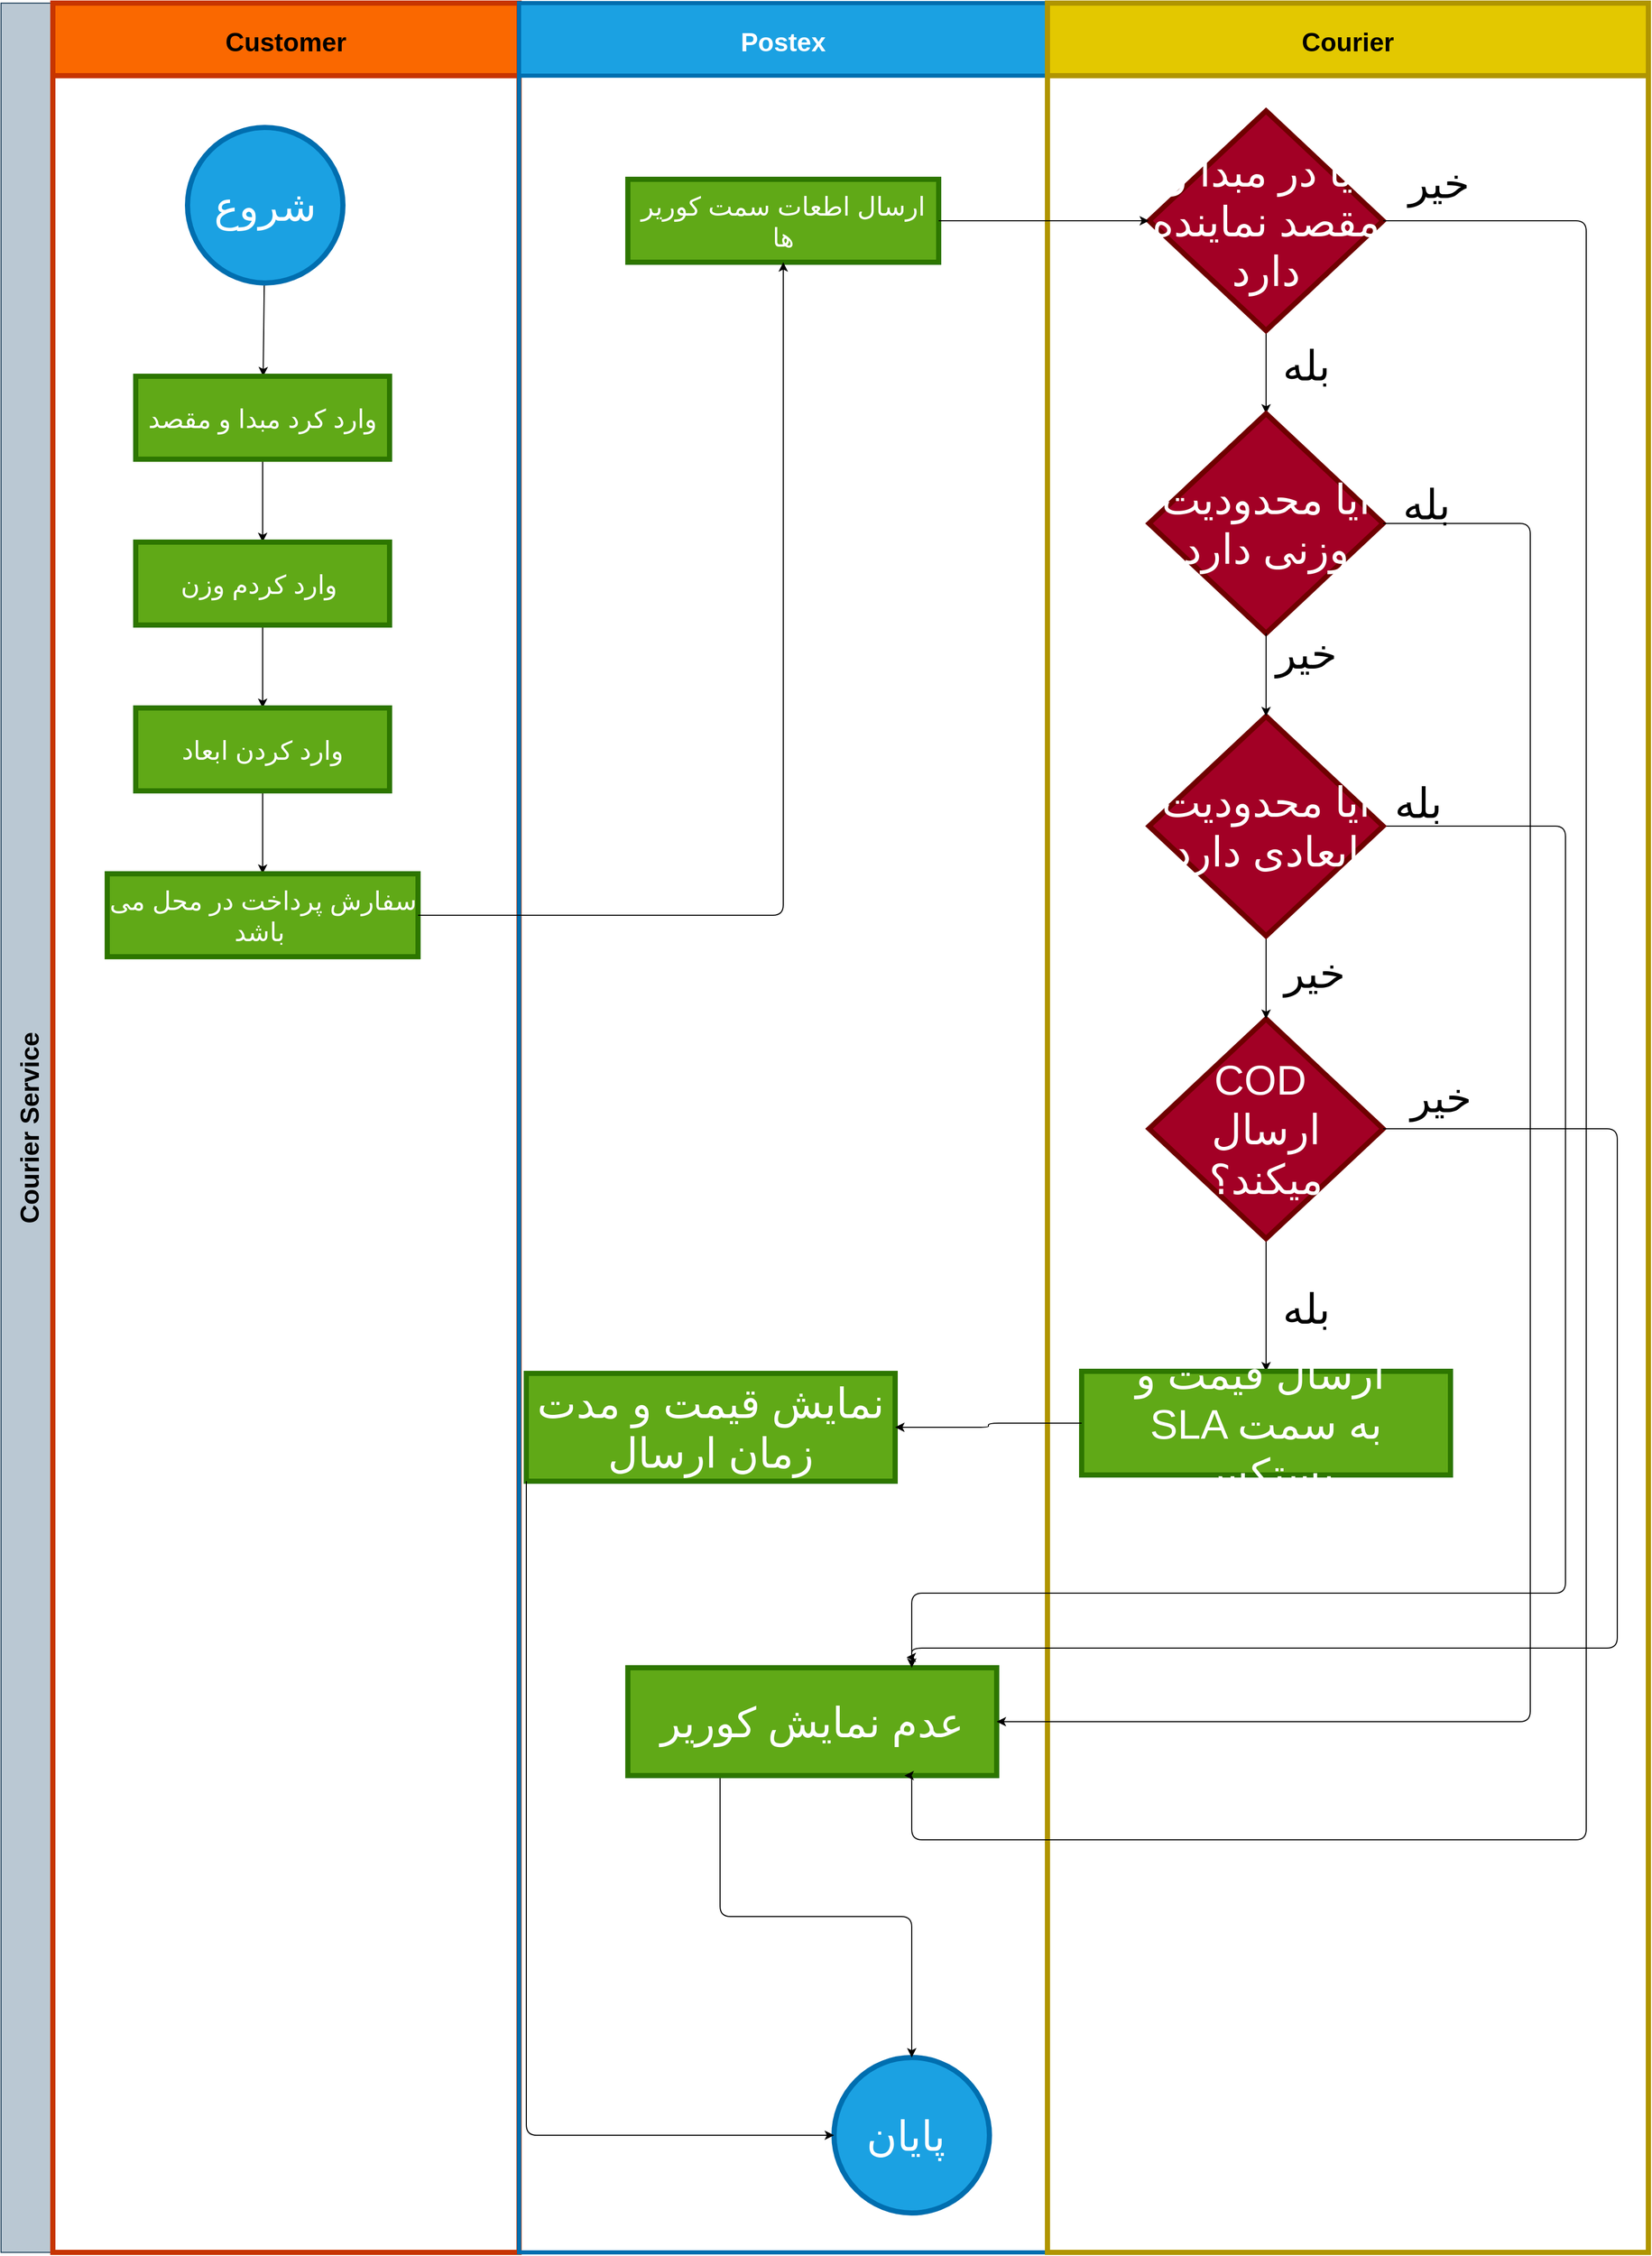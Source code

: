 <mxfile>
    <diagram id="o1mqyoOElbhxYFIYWolX" name="Page-1">
        <mxGraphModel dx="3347" dy="2590" grid="0" gridSize="10" guides="1" tooltips="1" connect="1" arrows="1" fold="1" page="1" pageScale="1" pageWidth="1654" pageHeight="2336" math="0" shadow="0">
            <root>
                <mxCell id="0"/>
                <mxCell id="1" parent="0"/>
                <mxCell id="6" value="Courier Service" style="swimlane;childLayout=stackLayout;resizeParent=1;resizeParentMax=0;startSize=50;horizontal=0;horizontalStack=1;fontFamily=Helvetica;fontSize=25;strokeColor=#23445d;fillColor=#bac8d3;" parent="1" vertex="1">
                    <mxGeometry x="50" y="34" width="1590" height="2170" as="geometry"/>
                </mxCell>
                <mxCell id="7" value="Customer" style="swimlane;startSize=70;fontFamily=Helvetica;fontSize=25;fontColor=#000000;strokeColor=#C73500;fillColor=#fa6800;strokeWidth=5;" parent="6" vertex="1">
                    <mxGeometry x="50" width="450" height="2170" as="geometry"/>
                </mxCell>
                <mxCell id="12" value="" style="edgeStyle=none;html=1;fontFamily=Helvetica;fontSize=40;fontColor=default;startSize=20;" parent="7" source="10" target="11" edge="1">
                    <mxGeometry relative="1" as="geometry"/>
                </mxCell>
                <mxCell id="10" value="&lt;font style=&quot;font-size: 40px&quot;&gt;شروع&lt;/font&gt;" style="ellipse;whiteSpace=wrap;html=1;aspect=fixed;fontFamily=Helvetica;fontSize=25;fontColor=#ffffff;startSize=20;strokeColor=#006EAF;strokeWidth=5;fillColor=#1ba1e2;" parent="7" vertex="1">
                    <mxGeometry x="130" y="120" width="150" height="150" as="geometry"/>
                </mxCell>
                <mxCell id="14" value="" style="edgeStyle=none;html=1;fontFamily=Helvetica;fontSize=40;fontColor=default;startSize=20;" parent="7" source="11" target="13" edge="1">
                    <mxGeometry relative="1" as="geometry"/>
                </mxCell>
                <mxCell id="11" value="وارد کرد مبدا و مقصد" style="whiteSpace=wrap;html=1;fontSize=25;fillColor=#60a917;strokeColor=#2D7600;fontColor=#ffffff;startSize=20;strokeWidth=5;" parent="7" vertex="1">
                    <mxGeometry x="80" y="360" width="245" height="80" as="geometry"/>
                </mxCell>
                <mxCell id="16" value="" style="edgeStyle=none;html=1;fontFamily=Helvetica;fontSize=40;fontColor=default;startSize=20;" parent="7" source="13" target="15" edge="1">
                    <mxGeometry relative="1" as="geometry"/>
                </mxCell>
                <mxCell id="13" value="وارد کردم وزن&amp;nbsp;" style="whiteSpace=wrap;html=1;fontSize=25;fillColor=#60a917;strokeColor=#2D7600;fontColor=#ffffff;startSize=20;strokeWidth=5;" parent="7" vertex="1">
                    <mxGeometry x="80" y="520" width="245" height="80" as="geometry"/>
                </mxCell>
                <mxCell id="18" value="" style="edgeStyle=orthogonalEdgeStyle;html=1;fontFamily=Helvetica;fontSize=40;fontColor=default;startSize=20;" parent="7" source="15" target="17" edge="1">
                    <mxGeometry relative="1" as="geometry"/>
                </mxCell>
                <mxCell id="15" value="وارد کردن ابعاد" style="whiteSpace=wrap;html=1;fontSize=25;fillColor=#60a917;strokeColor=#2D7600;fontColor=#ffffff;startSize=20;strokeWidth=5;" parent="7" vertex="1">
                    <mxGeometry x="80" y="680" width="245" height="80" as="geometry"/>
                </mxCell>
                <mxCell id="17" value="سفارش پرداخت در محل می باشد&amp;nbsp;" style="whiteSpace=wrap;html=1;fontSize=25;fillColor=#60a917;strokeColor=#2D7600;fontColor=#ffffff;startSize=20;strokeWidth=5;" parent="7" vertex="1">
                    <mxGeometry x="52.5" y="840" width="300" height="80" as="geometry"/>
                </mxCell>
                <mxCell id="8" value="Postex" style="swimlane;startSize=70;fontFamily=Helvetica;fontSize=25;strokeColor=#006EAF;fillColor=#1ba1e2;fontColor=#ffffff;strokeWidth=4;" parent="6" vertex="1">
                    <mxGeometry x="500" width="510" height="2170" as="geometry"/>
                </mxCell>
                <mxCell id="19" value="ارسال اطعات سمت کوریر ها" style="whiteSpace=wrap;html=1;fontSize=25;fillColor=#60a917;strokeColor=#2D7600;fontColor=#ffffff;startSize=20;strokeWidth=5;" parent="8" vertex="1">
                    <mxGeometry x="105" y="170" width="300" height="80" as="geometry"/>
                </mxCell>
                <mxCell id="51" value="نمایش قیمت و مدت زمان ارسال" style="whiteSpace=wrap;html=1;fontSize=40;fillColor=#60a917;strokeColor=#2D7600;fontColor=#ffffff;startSize=20;strokeWidth=5;" parent="8" vertex="1">
                    <mxGeometry x="7" y="1322" width="356" height="104" as="geometry"/>
                </mxCell>
                <mxCell id="28" value="&lt;font style=&quot;font-size: 40px&quot;&gt;پایان&amp;nbsp;&lt;/font&gt;" style="ellipse;whiteSpace=wrap;html=1;aspect=fixed;fontFamily=Helvetica;fontSize=25;fontColor=#ffffff;startSize=20;strokeColor=#006EAF;strokeWidth=5;fillColor=#1ba1e2;" parent="8" vertex="1">
                    <mxGeometry x="304" y="1982" width="150" height="150" as="geometry"/>
                </mxCell>
                <mxCell id="53" style="edgeStyle=orthogonalEdgeStyle;html=1;exitX=0;exitY=1;exitDx=0;exitDy=0;entryX=0;entryY=0.5;entryDx=0;entryDy=0;fontFamily=Helvetica;fontSize=40;fontColor=default;startSize=20;" parent="8" source="51" target="28" edge="1">
                    <mxGeometry relative="1" as="geometry"/>
                </mxCell>
                <mxCell id="56" style="edgeStyle=orthogonalEdgeStyle;html=1;exitX=0.25;exitY=1;exitDx=0;exitDy=0;" edge="1" parent="8" source="54" target="28">
                    <mxGeometry relative="1" as="geometry"/>
                </mxCell>
                <mxCell id="54" value="عدم نمایش کوریر" style="whiteSpace=wrap;html=1;fontSize=40;fillColor=#60a917;strokeColor=#2D7600;fontColor=#ffffff;startSize=20;strokeWidth=5;" vertex="1" parent="8">
                    <mxGeometry x="105" y="1606" width="356" height="104" as="geometry"/>
                </mxCell>
                <mxCell id="9" value="Courier" style="swimlane;startSize=70;fontFamily=Helvetica;fontSize=25;fontColor=#000000;strokeColor=#B09500;fillColor=#e3c800;strokeWidth=5;" parent="6" vertex="1">
                    <mxGeometry x="1010" width="580" height="2170" as="geometry"/>
                </mxCell>
                <mxCell id="34" value="" style="edgeStyle=orthogonalEdgeStyle;html=1;fontFamily=Helvetica;fontSize=40;fontColor=default;startSize=20;" parent="9" source="25" target="33" edge="1">
                    <mxGeometry relative="1" as="geometry"/>
                </mxCell>
                <mxCell id="25" value="آیا در مبدا و مقصد نماینده دارد" style="rhombus;whiteSpace=wrap;html=1;fontFamily=Helvetica;fontSize=40;fontColor=#ffffff;startSize=20;strokeColor=#6F0000;strokeWidth=5;fillColor=#a20025;" parent="9" vertex="1">
                    <mxGeometry x="98" y="104" width="226" height="212" as="geometry"/>
                </mxCell>
                <mxCell id="30" value="خیر" style="text;html=1;strokeColor=none;fillColor=none;align=center;verticalAlign=middle;whiteSpace=wrap;rounded=0;fontFamily=Helvetica;fontSize=40;fontColor=default;startSize=20;" parent="9" vertex="1">
                    <mxGeometry x="348" y="158" width="60" height="30" as="geometry"/>
                </mxCell>
                <mxCell id="33" value="آیا محدودیت وزنی دارد" style="rhombus;whiteSpace=wrap;html=1;fontFamily=Helvetica;fontSize=40;fontColor=#ffffff;startSize=20;strokeColor=#6F0000;strokeWidth=5;fillColor=#a20025;" parent="9" vertex="1">
                    <mxGeometry x="98" y="396" width="226" height="212" as="geometry"/>
                </mxCell>
                <mxCell id="35" value="بله" style="text;html=1;strokeColor=none;fillColor=none;align=center;verticalAlign=middle;whiteSpace=wrap;rounded=0;fontFamily=Helvetica;fontSize=40;fontColor=default;startSize=20;" parent="9" vertex="1">
                    <mxGeometry x="220" y="334" width="60" height="30" as="geometry"/>
                </mxCell>
                <mxCell id="39" value="بله" style="text;html=1;strokeColor=none;fillColor=none;align=center;verticalAlign=middle;whiteSpace=wrap;rounded=0;fontFamily=Helvetica;fontSize=40;fontColor=default;startSize=20;" parent="9" vertex="1">
                    <mxGeometry x="336" y="468" width="60" height="30" as="geometry"/>
                </mxCell>
                <mxCell id="40" value="خیر" style="text;html=1;strokeColor=none;fillColor=none;align=center;verticalAlign=middle;whiteSpace=wrap;rounded=0;fontFamily=Helvetica;fontSize=40;fontColor=default;startSize=20;" parent="9" vertex="1">
                    <mxGeometry x="220" y="612" width="60" height="30" as="geometry"/>
                </mxCell>
                <mxCell id="42" value="بله" style="text;html=1;strokeColor=none;fillColor=none;align=center;verticalAlign=middle;whiteSpace=wrap;rounded=0;fontFamily=Helvetica;fontSize=40;fontColor=default;startSize=20;" parent="9" vertex="1">
                    <mxGeometry x="328" y="756" width="60" height="30" as="geometry"/>
                </mxCell>
                <mxCell id="49" value="" style="edgeStyle=orthogonalEdgeStyle;html=1;fontFamily=Helvetica;fontSize=40;fontColor=default;startSize=20;" parent="9" source="43" target="48" edge="1">
                    <mxGeometry relative="1" as="geometry"/>
                </mxCell>
                <mxCell id="43" value="COD&amp;nbsp;&lt;br&gt;ارسال میکند؟" style="rhombus;whiteSpace=wrap;html=1;fontFamily=Helvetica;fontSize=40;fontColor=#ffffff;startSize=20;strokeColor=#6F0000;strokeWidth=5;fillColor=#a20025;" parent="9" vertex="1">
                    <mxGeometry x="98" y="980" width="226" height="212" as="geometry"/>
                </mxCell>
                <mxCell id="45" value="خیر" style="text;html=1;strokeColor=none;fillColor=none;align=center;verticalAlign=middle;whiteSpace=wrap;rounded=0;fontFamily=Helvetica;fontSize=40;fontColor=default;startSize=20;" parent="9" vertex="1">
                    <mxGeometry x="228" y="920" width="60" height="30" as="geometry"/>
                </mxCell>
                <mxCell id="47" value="خیر" style="text;html=1;strokeColor=none;fillColor=none;align=center;verticalAlign=middle;whiteSpace=wrap;rounded=0;fontFamily=Helvetica;fontSize=40;fontColor=default;startSize=20;" parent="9" vertex="1">
                    <mxGeometry x="350" y="1040" width="60" height="30" as="geometry"/>
                </mxCell>
                <mxCell id="48" value="ارسال قیمت و&amp;nbsp;&lt;br&gt;SLA به سمت پستکس" style="whiteSpace=wrap;html=1;fontSize=40;fillColor=#60a917;strokeColor=#2D7600;fontColor=#ffffff;startSize=20;strokeWidth=5;" parent="9" vertex="1">
                    <mxGeometry x="33" y="1320" width="356" height="100" as="geometry"/>
                </mxCell>
                <mxCell id="50" value="بله" style="text;html=1;strokeColor=none;fillColor=none;align=center;verticalAlign=middle;whiteSpace=wrap;rounded=0;fontFamily=Helvetica;fontSize=40;fontColor=default;startSize=20;" parent="9" vertex="1">
                    <mxGeometry x="220" y="1244" width="60" height="30" as="geometry"/>
                </mxCell>
                <mxCell id="20" value="" style="edgeStyle=orthogonalEdgeStyle;html=1;fontFamily=Helvetica;fontSize=40;fontColor=default;startSize=20;" parent="6" source="17" target="19" edge="1">
                    <mxGeometry relative="1" as="geometry"/>
                </mxCell>
                <mxCell id="22" value="" style="edgeStyle=orthogonalEdgeStyle;html=1;fontFamily=Helvetica;fontSize=40;fontColor=default;startSize=20;entryX=0;entryY=0.5;entryDx=0;entryDy=0;" parent="6" source="19" target="25" edge="1">
                    <mxGeometry relative="1" as="geometry">
                        <mxPoint x="1150" y="210" as="targetPoint"/>
                    </mxGeometry>
                </mxCell>
                <mxCell id="52" value="" style="edgeStyle=orthogonalEdgeStyle;html=1;fontFamily=Helvetica;fontSize=40;fontColor=default;startSize=20;" parent="6" source="48" target="51" edge="1">
                    <mxGeometry relative="1" as="geometry"/>
                </mxCell>
                <mxCell id="29" style="edgeStyle=orthogonalEdgeStyle;html=1;exitX=1;exitY=0.5;exitDx=0;exitDy=0;entryX=0.75;entryY=1;entryDx=0;entryDy=0;fontFamily=Helvetica;fontSize=40;fontColor=default;startSize=20;" parent="6" source="25" target="54" edge="1">
                    <mxGeometry relative="1" as="geometry">
                        <Array as="points">
                            <mxPoint x="1530" y="210"/>
                            <mxPoint x="1530" y="1772"/>
                            <mxPoint x="879" y="1772"/>
                            <mxPoint x="879" y="1710"/>
                        </Array>
                    </mxGeometry>
                </mxCell>
                <mxCell id="36" style="edgeStyle=orthogonalEdgeStyle;html=1;exitX=1;exitY=0.5;exitDx=0;exitDy=0;entryX=1;entryY=0.5;entryDx=0;entryDy=0;fontFamily=Helvetica;fontSize=40;fontColor=default;startSize=20;" parent="6" source="33" target="54" edge="1">
                    <mxGeometry relative="1" as="geometry">
                        <Array as="points">
                            <mxPoint x="1476" y="502"/>
                            <mxPoint x="1476" y="1658"/>
                        </Array>
                    </mxGeometry>
                </mxCell>
                <mxCell id="46" style="edgeStyle=orthogonalEdgeStyle;html=1;exitX=1;exitY=0.5;exitDx=0;exitDy=0;fontFamily=Helvetica;fontSize=40;fontColor=default;startSize=20;" parent="6" source="43" edge="1">
                    <mxGeometry relative="1" as="geometry">
                        <Array as="points">
                            <mxPoint x="1560" y="1086"/>
                            <mxPoint x="1560" y="1587"/>
                            <mxPoint x="879" y="1587"/>
                        </Array>
                        <mxPoint x="874" y="1596" as="targetPoint"/>
                    </mxGeometry>
                </mxCell>
                <mxCell id="41" style="edgeStyle=orthogonalEdgeStyle;html=1;exitX=1;exitY=0.5;exitDx=0;exitDy=0;fontFamily=Helvetica;fontSize=40;fontColor=default;startSize=20;" parent="1" source="37" target="54" edge="1">
                    <mxGeometry relative="1" as="geometry">
                        <Array as="points">
                            <mxPoint x="1560" y="828"/>
                            <mxPoint x="1560" y="1568"/>
                            <mxPoint x="929" y="1568"/>
                        </Array>
                    </mxGeometry>
                </mxCell>
                <mxCell id="44" value="" style="edgeStyle=orthogonalEdgeStyle;html=1;fontFamily=Helvetica;fontSize=40;fontColor=default;startSize=20;" parent="1" source="37" target="43" edge="1">
                    <mxGeometry relative="1" as="geometry"/>
                </mxCell>
                <mxCell id="37" value="آیا محدودیت ابعادی دارد" style="rhombus;whiteSpace=wrap;html=1;fontFamily=Helvetica;fontSize=40;fontColor=#ffffff;startSize=20;strokeColor=#6F0000;strokeWidth=5;fillColor=#a20025;" parent="1" vertex="1">
                    <mxGeometry x="1158" y="722" width="226" height="212" as="geometry"/>
                </mxCell>
                <mxCell id="38" value="" style="edgeStyle=orthogonalEdgeStyle;html=1;fontFamily=Helvetica;fontSize=40;fontColor=default;startSize=20;" parent="1" source="33" target="37" edge="1">
                    <mxGeometry relative="1" as="geometry"/>
                </mxCell>
            </root>
        </mxGraphModel>
    </diagram>
</mxfile>